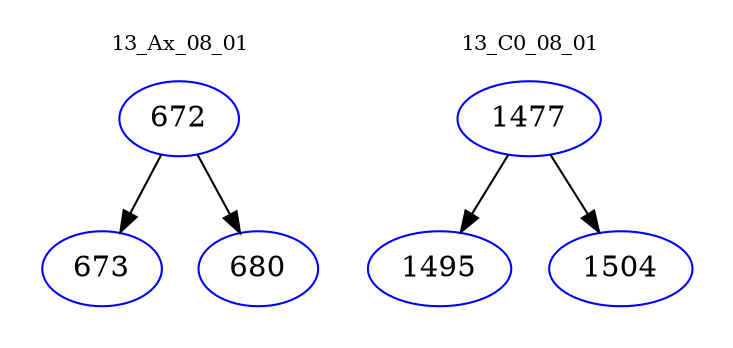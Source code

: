 digraph{
subgraph cluster_0 {
color = white
label = "13_Ax_08_01";
fontsize=10;
T0_672 [label="672", color="blue"]
T0_672 -> T0_673 [color="black"]
T0_673 [label="673", color="blue"]
T0_672 -> T0_680 [color="black"]
T0_680 [label="680", color="blue"]
}
subgraph cluster_1 {
color = white
label = "13_C0_08_01";
fontsize=10;
T1_1477 [label="1477", color="blue"]
T1_1477 -> T1_1495 [color="black"]
T1_1495 [label="1495", color="blue"]
T1_1477 -> T1_1504 [color="black"]
T1_1504 [label="1504", color="blue"]
}
}
